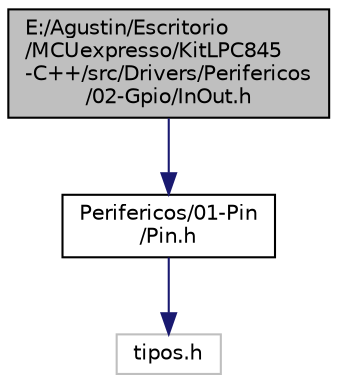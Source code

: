 digraph "E:/Agustin/Escritorio/MCUexpresso/KitLPC845-C++/src/Drivers/Perifericos/02-Gpio/InOut.h"
{
 // LATEX_PDF_SIZE
  edge [fontname="Helvetica",fontsize="10",labelfontname="Helvetica",labelfontsize="10"];
  node [fontname="Helvetica",fontsize="10",shape=record];
  Node1 [label="E:/Agustin/Escritorio\l/MCUexpresso/KitLPC845\l-C++/src/Drivers/Perifericos\l/02-Gpio/InOut.h",height=0.2,width=0.4,color="black", fillcolor="grey75", style="filled", fontcolor="black",tooltip="Clase Abstracta Pura de las GPIO."];
  Node1 -> Node2 [color="midnightblue",fontsize="10",style="solid",fontname="Helvetica"];
  Node2 [label="Perifericos/01-Pin\l/Pin.h",height=0.2,width=0.4,color="black", fillcolor="white", style="filled",URL="$_pin_8h.html",tooltip="Clase Abstracta de cualquier pin del microcontrolador."];
  Node2 -> Node3 [color="midnightblue",fontsize="10",style="solid",fontname="Helvetica"];
  Node3 [label="tipos.h",height=0.2,width=0.4,color="grey75", fillcolor="white", style="filled",tooltip=" "];
}
